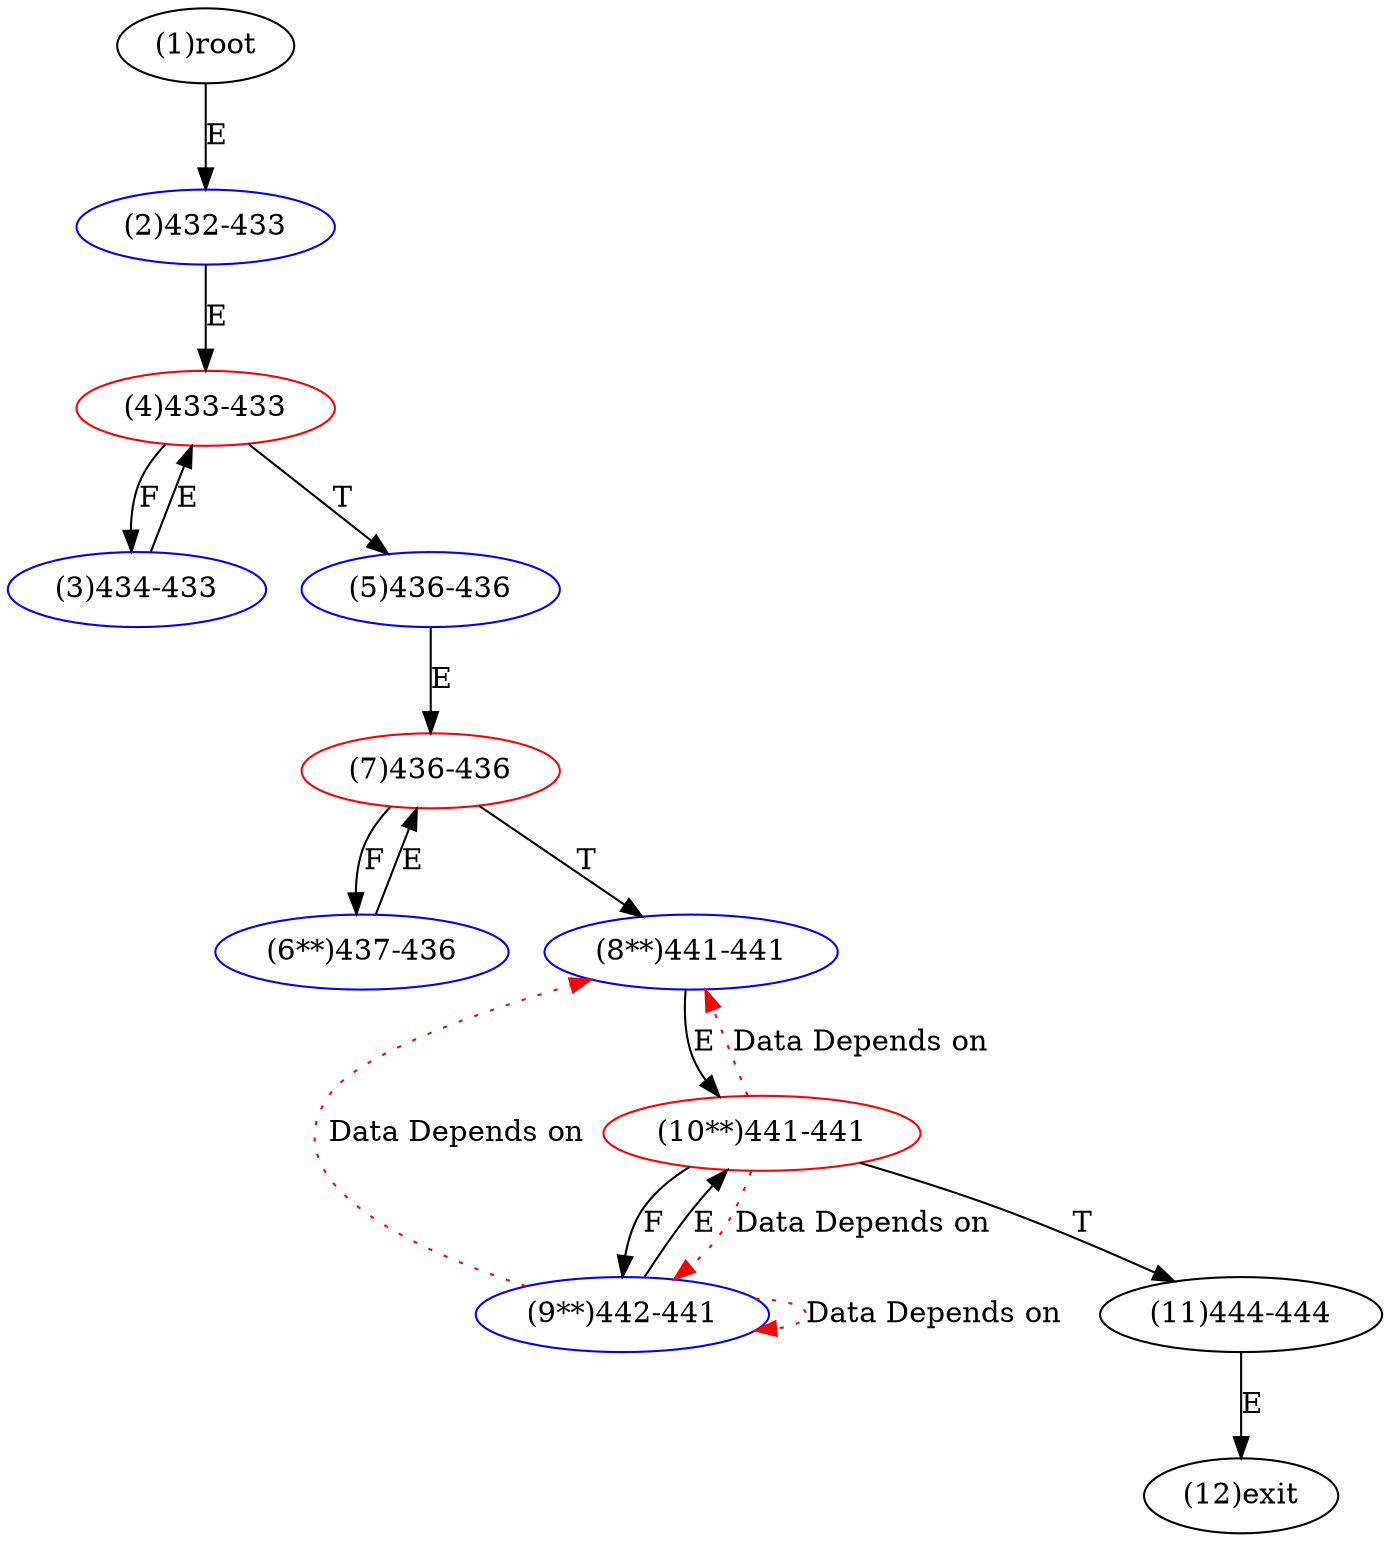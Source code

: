digraph "" { 
1[ label="(1)root"];
2[ label="(2)432-433",color=blue];
3[ label="(3)434-433",color=blue];
4[ label="(4)433-433",color=red];
5[ label="(5)436-436",color=blue];
6[ label="(6**)437-436",color=blue];
7[ label="(7)436-436",color=red];
8[ label="(8**)441-441",color=blue];
9[ label="(9**)442-441",color=blue];
10[ label="(10**)441-441",color=red];
11[ label="(11)444-444"];
12[ label="(12)exit"];
1->2[ label="E"];
2->4[ label="E"];
3->4[ label="E"];
4->3[ label="F"];
4->5[ label="T"];
5->7[ label="E"];
6->7[ label="E"];
7->6[ label="F"];
7->8[ label="T"];
8->10[ label="E"];
9->10[ label="E"];
10->9[ label="F"];
10->11[ label="T"];
11->12[ label="E"];
9->9[ color="red" label="Data Depends on" style = dotted ];
9->8[ color="red" label="Data Depends on" style = dotted ];
10->8[ color="red" label="Data Depends on" style = dotted ];
10->9[ color="red" label="Data Depends on" style = dotted ];
}